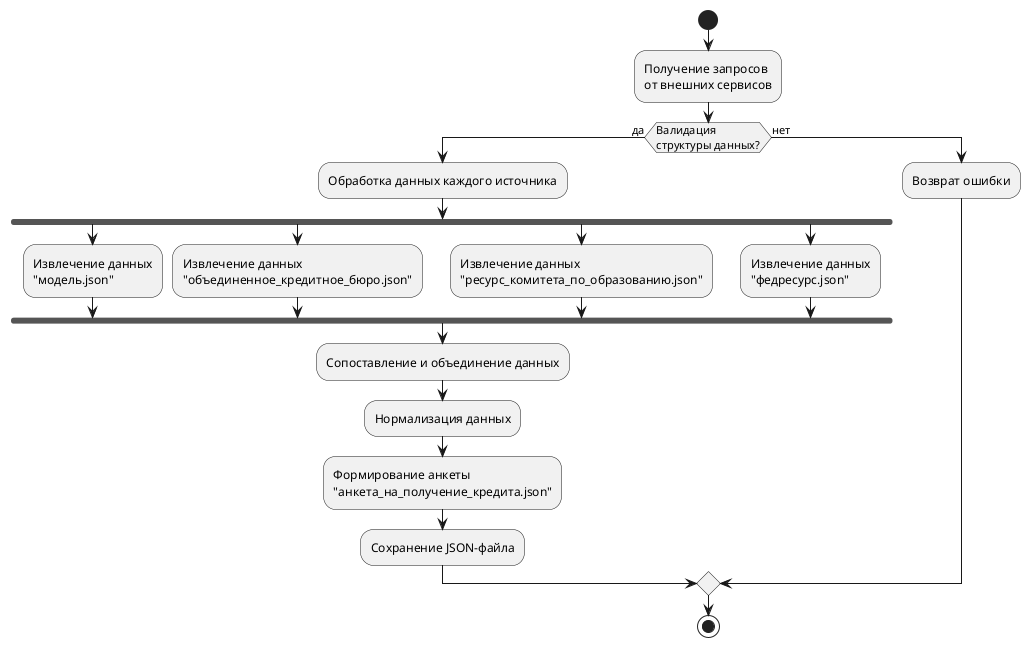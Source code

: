 @startuml
start
:Получение запросов \nот внешних сервисов;
if (Валидация\nструктуры данных?) then (да)
  :Обработка данных каждого источника;
  fork
    :Извлечение данных\n"модель.json";
  fork again
    :Извлечение данных\n"объединенное_кредитное_бюро.json";
  fork again
    :Извлечение данных\n"ресурс_комитета_по_образованию.json";
  fork again
    :Извлечение данных\n"федресурс.json";
  end fork
  :Сопоставление и объединение данных;
  :Нормализация данных;
  :Формирование анкеты\n"анкета_на_получение_кредита.json";
  :Сохранение JSON-файла;
else (нет)
  :Возврат ошибки;
endif
stop
@enduml



